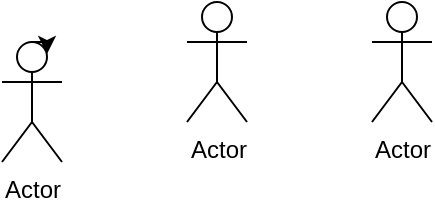 <mxfile version="12.1.7" type="github" pages="1"><diagram id="8oGaokb9JM5vrDq5z2jt" name="Page-1"><mxGraphModel dx="932" dy="631" grid="1" gridSize="10" guides="1" tooltips="1" connect="1" arrows="1" fold="1" page="1" pageScale="1" pageWidth="850" pageHeight="1100" math="0" shadow="0"><root><mxCell id="0"/><mxCell id="1" parent="0"/><mxCell id="clCggppVS26iHvGjHpMW-1" value="Actor" style="shape=umlActor;verticalLabelPosition=bottom;labelBackgroundColor=#ffffff;verticalAlign=top;html=1;outlineConnect=0;" vertex="1" parent="1"><mxGeometry x="210" y="210" width="30" height="60" as="geometry"/></mxCell><mxCell id="clCggppVS26iHvGjHpMW-2" value="Actor" style="shape=umlActor;verticalLabelPosition=bottom;labelBackgroundColor=#ffffff;verticalAlign=top;html=1;outlineConnect=0;" vertex="1" parent="1"><mxGeometry x="302.5" y="190" width="30" height="60" as="geometry"/></mxCell><mxCell id="clCggppVS26iHvGjHpMW-3" value="Actor" style="shape=umlActor;verticalLabelPosition=bottom;labelBackgroundColor=#ffffff;verticalAlign=top;html=1;outlineConnect=0;" vertex="1" parent="1"><mxGeometry x="395" y="190" width="30" height="60" as="geometry"/></mxCell><mxCell id="clCggppVS26iHvGjHpMW-6" style="edgeStyle=orthogonalEdgeStyle;rounded=0;orthogonalLoop=1;jettySize=auto;html=1;exitX=0.5;exitY=0;exitDx=0;exitDy=0;exitPerimeter=0;entryX=0.75;entryY=0.1;entryDx=0;entryDy=0;entryPerimeter=0;" edge="1" parent="1" source="clCggppVS26iHvGjHpMW-1" target="clCggppVS26iHvGjHpMW-1"><mxGeometry relative="1" as="geometry"/></mxCell></root></mxGraphModel></diagram></mxfile>